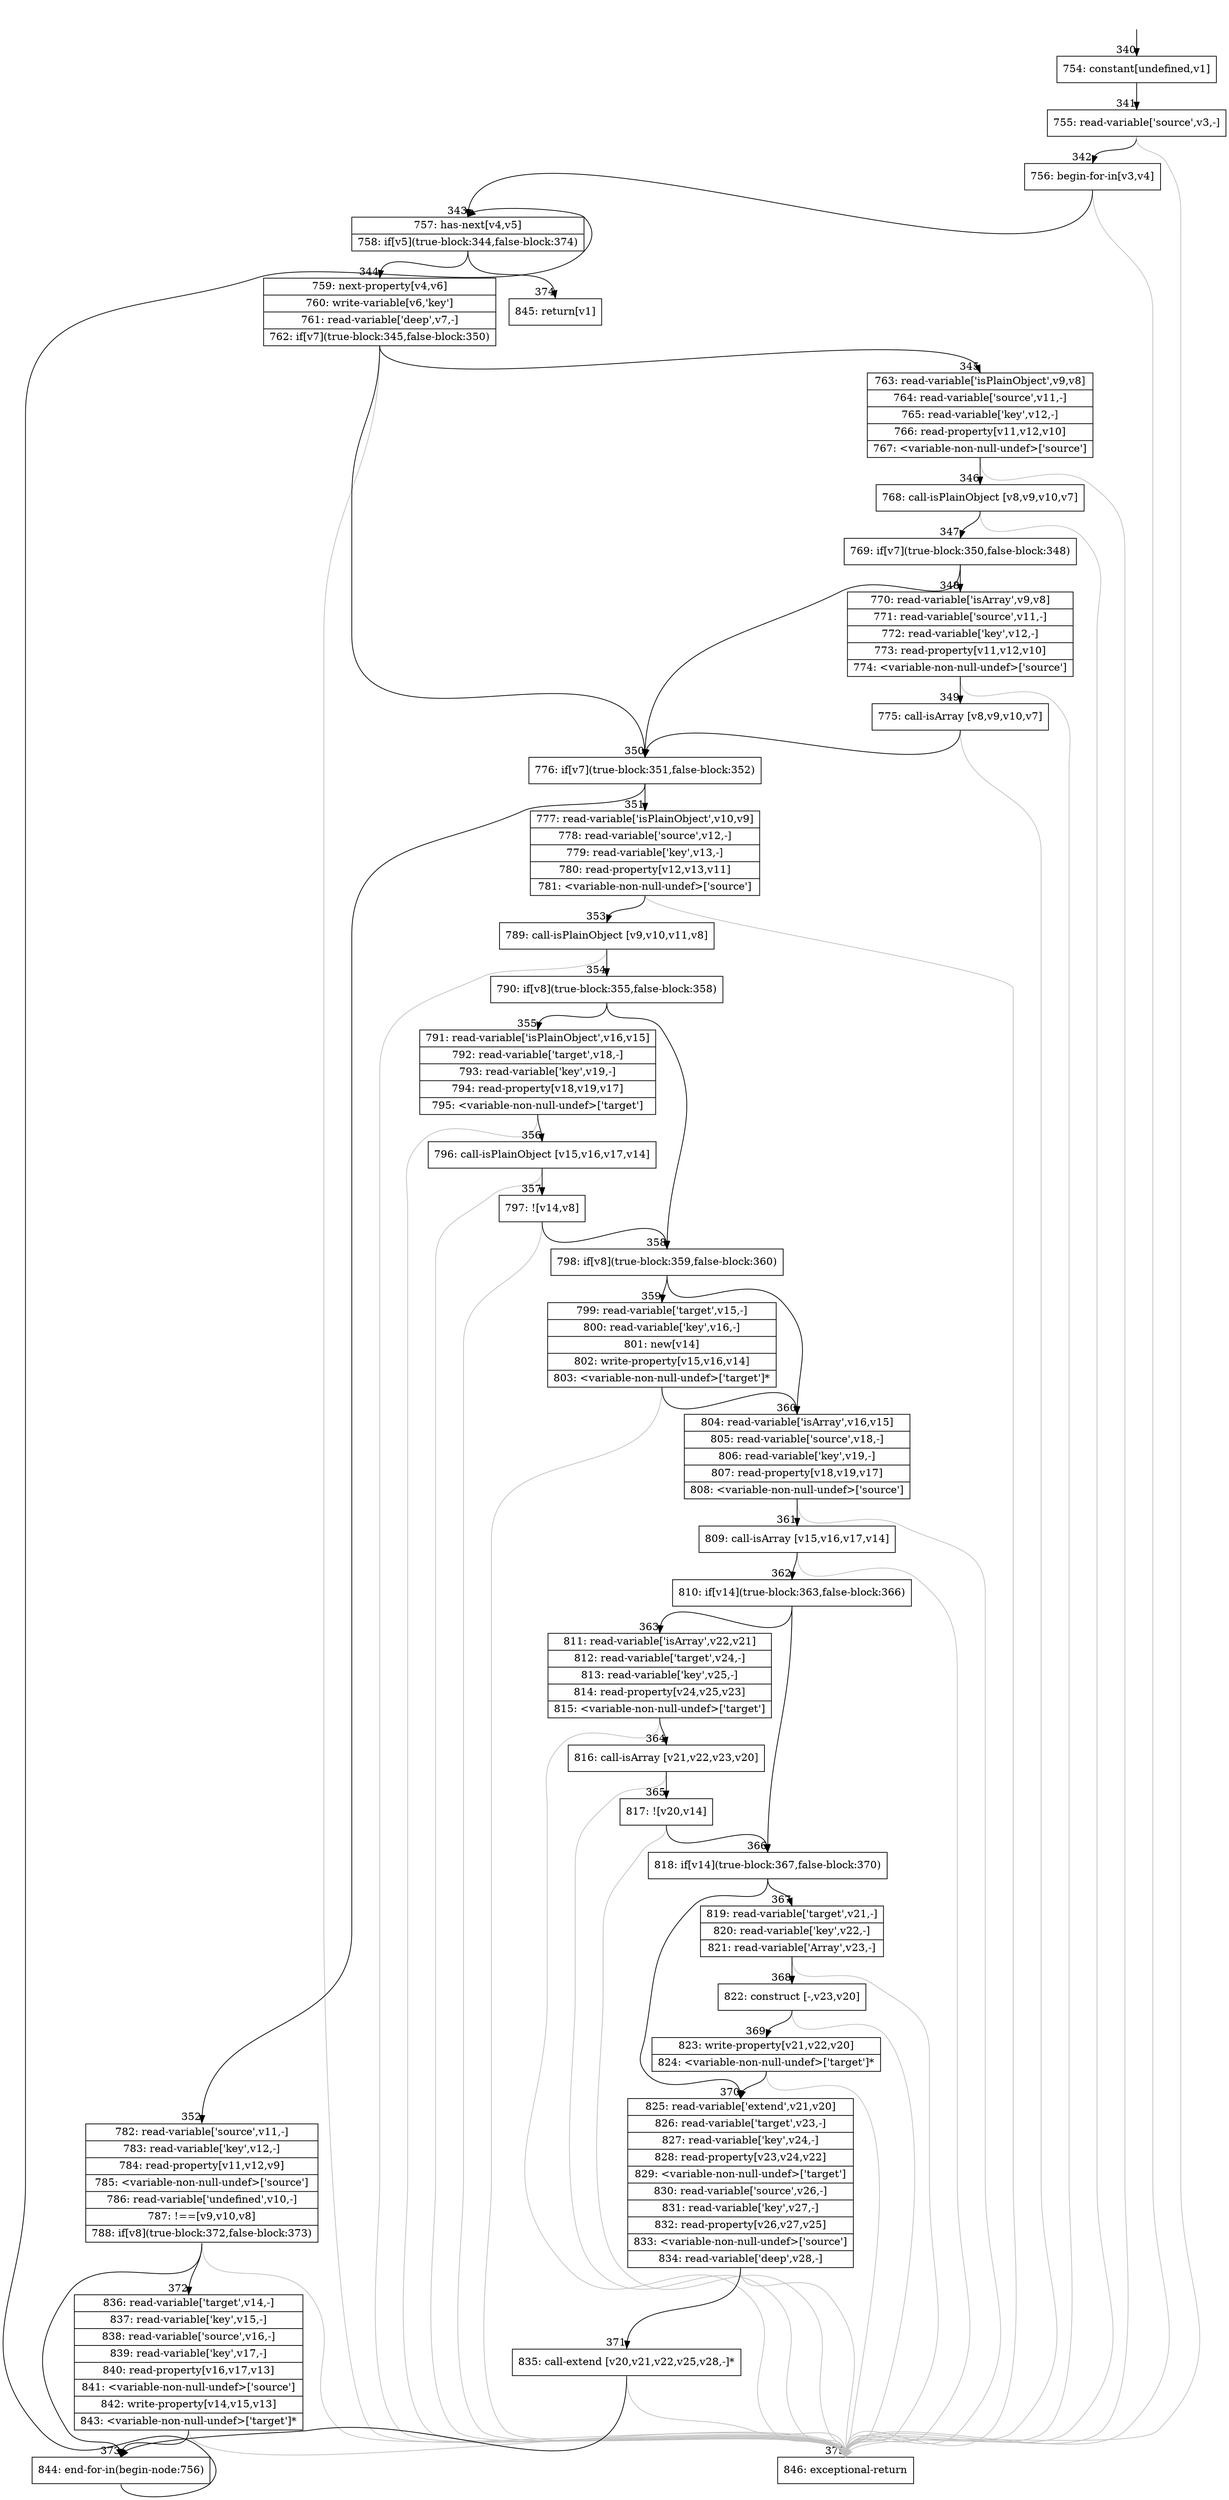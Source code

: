 digraph {
rankdir="TD"
BB_entry31[shape=none,label=""];
BB_entry31 -> BB340 [tailport=s, headport=n, headlabel="    340"]
BB340 [shape=record label="{754: constant[undefined,v1]}" ] 
BB340 -> BB341 [tailport=s, headport=n, headlabel="      341"]
BB341 [shape=record label="{755: read-variable['source',v3,-]}" ] 
BB341 -> BB342 [tailport=s, headport=n, headlabel="      342"]
BB341 -> BB375 [tailport=s, headport=n, color=gray, headlabel="      375"]
BB342 [shape=record label="{756: begin-for-in[v3,v4]}" ] 
BB342 -> BB343 [tailport=s, headport=n, headlabel="      343"]
BB342 -> BB375 [tailport=s, headport=n, color=gray]
BB343 [shape=record label="{757: has-next[v4,v5]|758: if[v5](true-block:344,false-block:374)}" ] 
BB343 -> BB344 [tailport=s, headport=n, headlabel="      344"]
BB343 -> BB374 [tailport=s, headport=n, headlabel="      374"]
BB344 [shape=record label="{759: next-property[v4,v6]|760: write-variable[v6,'key']|761: read-variable['deep',v7,-]|762: if[v7](true-block:345,false-block:350)}" ] 
BB344 -> BB350 [tailport=s, headport=n, headlabel="      350"]
BB344 -> BB345 [tailport=s, headport=n, headlabel="      345"]
BB344 -> BB375 [tailport=s, headport=n, color=gray]
BB345 [shape=record label="{763: read-variable['isPlainObject',v9,v8]|764: read-variable['source',v11,-]|765: read-variable['key',v12,-]|766: read-property[v11,v12,v10]|767: \<variable-non-null-undef\>['source']}" ] 
BB345 -> BB346 [tailport=s, headport=n, headlabel="      346"]
BB345 -> BB375 [tailport=s, headport=n, color=gray]
BB346 [shape=record label="{768: call-isPlainObject [v8,v9,v10,v7]}" ] 
BB346 -> BB347 [tailport=s, headport=n, headlabel="      347"]
BB346 -> BB375 [tailport=s, headport=n, color=gray]
BB347 [shape=record label="{769: if[v7](true-block:350,false-block:348)}" ] 
BB347 -> BB350 [tailport=s, headport=n]
BB347 -> BB348 [tailport=s, headport=n, headlabel="      348"]
BB348 [shape=record label="{770: read-variable['isArray',v9,v8]|771: read-variable['source',v11,-]|772: read-variable['key',v12,-]|773: read-property[v11,v12,v10]|774: \<variable-non-null-undef\>['source']}" ] 
BB348 -> BB349 [tailport=s, headport=n, headlabel="      349"]
BB348 -> BB375 [tailport=s, headport=n, color=gray]
BB349 [shape=record label="{775: call-isArray [v8,v9,v10,v7]}" ] 
BB349 -> BB350 [tailport=s, headport=n]
BB349 -> BB375 [tailport=s, headport=n, color=gray]
BB350 [shape=record label="{776: if[v7](true-block:351,false-block:352)}" ] 
BB350 -> BB351 [tailport=s, headport=n, headlabel="      351"]
BB350 -> BB352 [tailport=s, headport=n, headlabel="      352"]
BB351 [shape=record label="{777: read-variable['isPlainObject',v10,v9]|778: read-variable['source',v12,-]|779: read-variable['key',v13,-]|780: read-property[v12,v13,v11]|781: \<variable-non-null-undef\>['source']}" ] 
BB351 -> BB353 [tailport=s, headport=n, headlabel="      353"]
BB351 -> BB375 [tailport=s, headport=n, color=gray]
BB352 [shape=record label="{782: read-variable['source',v11,-]|783: read-variable['key',v12,-]|784: read-property[v11,v12,v9]|785: \<variable-non-null-undef\>['source']|786: read-variable['undefined',v10,-]|787: !==[v9,v10,v8]|788: if[v8](true-block:372,false-block:373)}" ] 
BB352 -> BB372 [tailport=s, headport=n, headlabel="      372"]
BB352 -> BB373 [tailport=s, headport=n, headlabel="      373"]
BB352 -> BB375 [tailport=s, headport=n, color=gray]
BB353 [shape=record label="{789: call-isPlainObject [v9,v10,v11,v8]}" ] 
BB353 -> BB354 [tailport=s, headport=n, headlabel="      354"]
BB353 -> BB375 [tailport=s, headport=n, color=gray]
BB354 [shape=record label="{790: if[v8](true-block:355,false-block:358)}" ] 
BB354 -> BB358 [tailport=s, headport=n, headlabel="      358"]
BB354 -> BB355 [tailport=s, headport=n, headlabel="      355"]
BB355 [shape=record label="{791: read-variable['isPlainObject',v16,v15]|792: read-variable['target',v18,-]|793: read-variable['key',v19,-]|794: read-property[v18,v19,v17]|795: \<variable-non-null-undef\>['target']}" ] 
BB355 -> BB356 [tailport=s, headport=n, headlabel="      356"]
BB355 -> BB375 [tailport=s, headport=n, color=gray]
BB356 [shape=record label="{796: call-isPlainObject [v15,v16,v17,v14]}" ] 
BB356 -> BB357 [tailport=s, headport=n, headlabel="      357"]
BB356 -> BB375 [tailport=s, headport=n, color=gray]
BB357 [shape=record label="{797: ![v14,v8]}" ] 
BB357 -> BB358 [tailport=s, headport=n]
BB357 -> BB375 [tailport=s, headport=n, color=gray]
BB358 [shape=record label="{798: if[v8](true-block:359,false-block:360)}" ] 
BB358 -> BB359 [tailport=s, headport=n, headlabel="      359"]
BB358 -> BB360 [tailport=s, headport=n, headlabel="      360"]
BB359 [shape=record label="{799: read-variable['target',v15,-]|800: read-variable['key',v16,-]|801: new[v14]|802: write-property[v15,v16,v14]|803: \<variable-non-null-undef\>['target']*}" ] 
BB359 -> BB360 [tailport=s, headport=n]
BB359 -> BB375 [tailport=s, headport=n, color=gray]
BB360 [shape=record label="{804: read-variable['isArray',v16,v15]|805: read-variable['source',v18,-]|806: read-variable['key',v19,-]|807: read-property[v18,v19,v17]|808: \<variable-non-null-undef\>['source']}" ] 
BB360 -> BB361 [tailport=s, headport=n, headlabel="      361"]
BB360 -> BB375 [tailport=s, headport=n, color=gray]
BB361 [shape=record label="{809: call-isArray [v15,v16,v17,v14]}" ] 
BB361 -> BB362 [tailport=s, headport=n, headlabel="      362"]
BB361 -> BB375 [tailport=s, headport=n, color=gray]
BB362 [shape=record label="{810: if[v14](true-block:363,false-block:366)}" ] 
BB362 -> BB366 [tailport=s, headport=n, headlabel="      366"]
BB362 -> BB363 [tailport=s, headport=n, headlabel="      363"]
BB363 [shape=record label="{811: read-variable['isArray',v22,v21]|812: read-variable['target',v24,-]|813: read-variable['key',v25,-]|814: read-property[v24,v25,v23]|815: \<variable-non-null-undef\>['target']}" ] 
BB363 -> BB364 [tailport=s, headport=n, headlabel="      364"]
BB363 -> BB375 [tailport=s, headport=n, color=gray]
BB364 [shape=record label="{816: call-isArray [v21,v22,v23,v20]}" ] 
BB364 -> BB365 [tailport=s, headport=n, headlabel="      365"]
BB364 -> BB375 [tailport=s, headport=n, color=gray]
BB365 [shape=record label="{817: ![v20,v14]}" ] 
BB365 -> BB366 [tailport=s, headport=n]
BB365 -> BB375 [tailport=s, headport=n, color=gray]
BB366 [shape=record label="{818: if[v14](true-block:367,false-block:370)}" ] 
BB366 -> BB367 [tailport=s, headport=n, headlabel="      367"]
BB366 -> BB370 [tailport=s, headport=n, headlabel="      370"]
BB367 [shape=record label="{819: read-variable['target',v21,-]|820: read-variable['key',v22,-]|821: read-variable['Array',v23,-]}" ] 
BB367 -> BB368 [tailport=s, headport=n, headlabel="      368"]
BB367 -> BB375 [tailport=s, headport=n, color=gray]
BB368 [shape=record label="{822: construct [-,v23,v20]}" ] 
BB368 -> BB369 [tailport=s, headport=n, headlabel="      369"]
BB368 -> BB375 [tailport=s, headport=n, color=gray]
BB369 [shape=record label="{823: write-property[v21,v22,v20]|824: \<variable-non-null-undef\>['target']*}" ] 
BB369 -> BB370 [tailport=s, headport=n]
BB369 -> BB375 [tailport=s, headport=n, color=gray]
BB370 [shape=record label="{825: read-variable['extend',v21,v20]|826: read-variable['target',v23,-]|827: read-variable['key',v24,-]|828: read-property[v23,v24,v22]|829: \<variable-non-null-undef\>['target']|830: read-variable['source',v26,-]|831: read-variable['key',v27,-]|832: read-property[v26,v27,v25]|833: \<variable-non-null-undef\>['source']|834: read-variable['deep',v28,-]}" ] 
BB370 -> BB371 [tailport=s, headport=n, headlabel="      371"]
BB370 -> BB375 [tailport=s, headport=n, color=gray]
BB371 [shape=record label="{835: call-extend [v20,v21,v22,v25,v28,-]*}" ] 
BB371 -> BB373 [tailport=s, headport=n]
BB371 -> BB375 [tailport=s, headport=n, color=gray]
BB372 [shape=record label="{836: read-variable['target',v14,-]|837: read-variable['key',v15,-]|838: read-variable['source',v16,-]|839: read-variable['key',v17,-]|840: read-property[v16,v17,v13]|841: \<variable-non-null-undef\>['source']|842: write-property[v14,v15,v13]|843: \<variable-non-null-undef\>['target']*}" ] 
BB372 -> BB373 [tailport=s, headport=n]
BB372 -> BB375 [tailport=s, headport=n, color=gray]
BB373 [shape=record label="{844: end-for-in(begin-node:756)}" ] 
BB373 -> BB343 [tailport=s, headport=n]
BB374 [shape=record label="{845: return[v1]}" ] 
BB375 [shape=record label="{846: exceptional-return}" ] 
//#$~ 230
}
